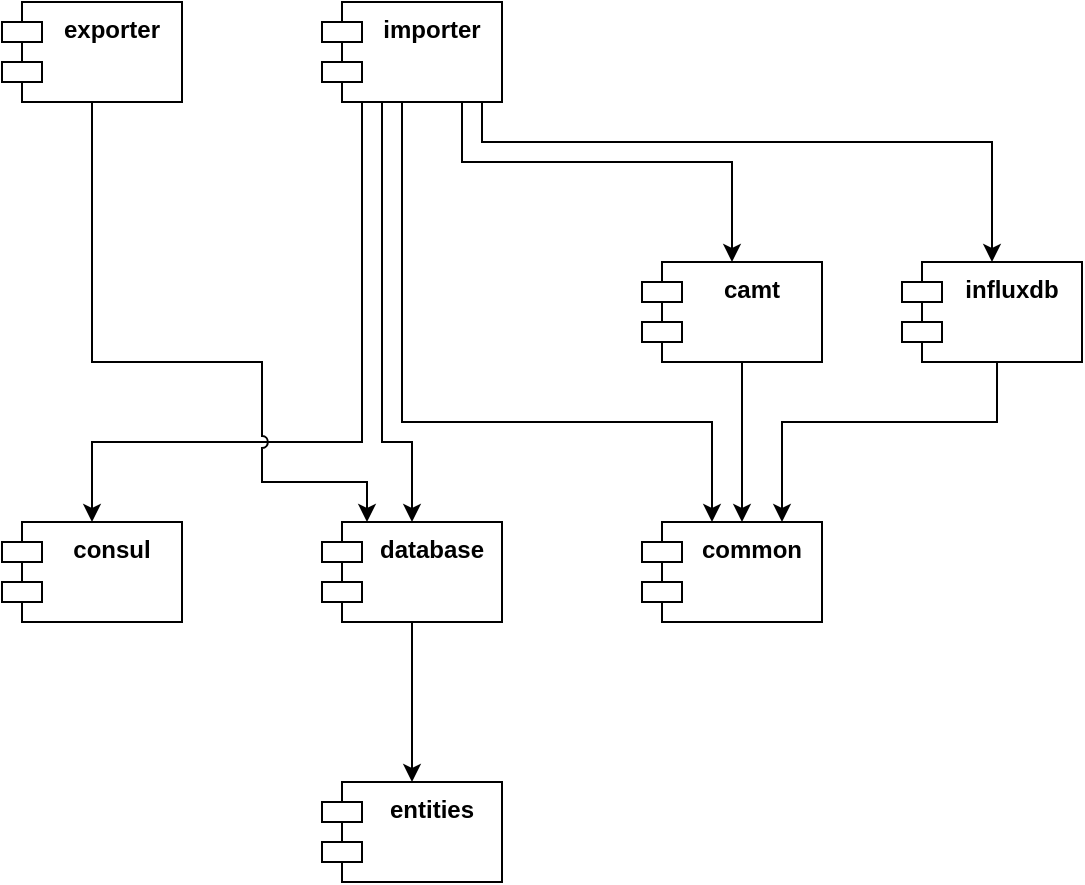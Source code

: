 <mxfile version="26.0.3">
  <diagram name="Seite-1" id="agfh-Vs7QaW2IE-lK_Tv">
    <mxGraphModel dx="989" dy="557" grid="1" gridSize="10" guides="1" tooltips="1" connect="1" arrows="1" fold="1" page="1" pageScale="1" pageWidth="827" pageHeight="1169" math="0" shadow="0">
      <root>
        <mxCell id="0" />
        <mxCell id="1" parent="0" />
        <mxCell id="NSrIrMegeeF5IC3uB9Vf-1" value="consul" style="shape=module;align=left;spacingLeft=20;align=center;verticalAlign=top;whiteSpace=wrap;html=1;fontStyle=1" parent="1" vertex="1">
          <mxGeometry x="110" y="440" width="90" height="50" as="geometry" />
        </mxCell>
        <mxCell id="NSrIrMegeeF5IC3uB9Vf-5" value="" style="edgeStyle=orthogonalEdgeStyle;rounded=0;orthogonalLoop=1;jettySize=auto;html=1;" parent="1" source="NSrIrMegeeF5IC3uB9Vf-2" target="NSrIrMegeeF5IC3uB9Vf-4" edge="1">
          <mxGeometry relative="1" as="geometry" />
        </mxCell>
        <mxCell id="NSrIrMegeeF5IC3uB9Vf-2" value="database" style="shape=module;align=left;spacingLeft=20;align=center;verticalAlign=top;whiteSpace=wrap;html=1;fontStyle=1" parent="1" vertex="1">
          <mxGeometry x="270" y="440" width="90" height="50" as="geometry" />
        </mxCell>
        <mxCell id="NSrIrMegeeF5IC3uB9Vf-3" value="common" style="shape=module;align=left;spacingLeft=20;align=center;verticalAlign=top;whiteSpace=wrap;html=1;fontStyle=1" parent="1" vertex="1">
          <mxGeometry x="430" y="440" width="90" height="50" as="geometry" />
        </mxCell>
        <mxCell id="NSrIrMegeeF5IC3uB9Vf-4" value="entities" style="shape=module;align=left;spacingLeft=20;align=center;verticalAlign=top;whiteSpace=wrap;html=1;fontStyle=1" parent="1" vertex="1">
          <mxGeometry x="270" y="570" width="90" height="50" as="geometry" />
        </mxCell>
        <mxCell id="NSrIrMegeeF5IC3uB9Vf-16" style="edgeStyle=orthogonalEdgeStyle;rounded=0;orthogonalLoop=1;jettySize=auto;html=1;" parent="1" source="NSrIrMegeeF5IC3uB9Vf-6" target="NSrIrMegeeF5IC3uB9Vf-3" edge="1">
          <mxGeometry relative="1" as="geometry">
            <Array as="points">
              <mxPoint x="480" y="400" />
              <mxPoint x="480" y="400" />
            </Array>
          </mxGeometry>
        </mxCell>
        <mxCell id="NSrIrMegeeF5IC3uB9Vf-6" value="camt" style="shape=module;align=left;spacingLeft=20;align=center;verticalAlign=top;whiteSpace=wrap;html=1;fontStyle=1" parent="1" vertex="1">
          <mxGeometry x="430" y="310" width="90" height="50" as="geometry" />
        </mxCell>
        <mxCell id="NSrIrMegeeF5IC3uB9Vf-17" style="edgeStyle=orthogonalEdgeStyle;rounded=0;orthogonalLoop=1;jettySize=auto;html=1;entryX=0.75;entryY=0;entryDx=0;entryDy=0;" parent="1" edge="1">
          <mxGeometry relative="1" as="geometry">
            <mxPoint x="607.51" y="360" as="sourcePoint" />
            <mxPoint x="500" y="440" as="targetPoint" />
            <Array as="points">
              <mxPoint x="607.5" y="390" />
              <mxPoint x="499.5" y="390" />
            </Array>
          </mxGeometry>
        </mxCell>
        <mxCell id="NSrIrMegeeF5IC3uB9Vf-7" value="influxdb" style="shape=module;align=left;spacingLeft=20;align=center;verticalAlign=top;whiteSpace=wrap;html=1;fontStyle=1" parent="1" vertex="1">
          <mxGeometry x="560" y="310" width="90" height="50" as="geometry" />
        </mxCell>
        <mxCell id="NSrIrMegeeF5IC3uB9Vf-9" style="edgeStyle=orthogonalEdgeStyle;rounded=0;orthogonalLoop=1;jettySize=auto;html=1;entryX=0.5;entryY=0;entryDx=0;entryDy=0;" parent="1" source="NSrIrMegeeF5IC3uB9Vf-8" target="NSrIrMegeeF5IC3uB9Vf-2" edge="1">
          <mxGeometry relative="1" as="geometry">
            <Array as="points">
              <mxPoint x="300" y="400" />
              <mxPoint x="315" y="400" />
            </Array>
          </mxGeometry>
        </mxCell>
        <mxCell id="NSrIrMegeeF5IC3uB9Vf-10" style="edgeStyle=orthogonalEdgeStyle;rounded=0;orthogonalLoop=1;jettySize=auto;html=1;" parent="1" source="NSrIrMegeeF5IC3uB9Vf-8" target="NSrIrMegeeF5IC3uB9Vf-1" edge="1">
          <mxGeometry relative="1" as="geometry">
            <Array as="points">
              <mxPoint x="290" y="400" />
              <mxPoint x="155" y="400" />
            </Array>
          </mxGeometry>
        </mxCell>
        <mxCell id="NSrIrMegeeF5IC3uB9Vf-11" style="edgeStyle=orthogonalEdgeStyle;rounded=0;orthogonalLoop=1;jettySize=auto;html=1;" parent="1" edge="1">
          <mxGeometry relative="1" as="geometry">
            <mxPoint x="330" y="230" as="sourcePoint" />
            <mxPoint x="465" y="440" as="targetPoint" />
            <Array as="points">
              <mxPoint x="310" y="230" />
              <mxPoint x="310" y="390" />
              <mxPoint x="465" y="390" />
            </Array>
          </mxGeometry>
        </mxCell>
        <mxCell id="NSrIrMegeeF5IC3uB9Vf-13" style="edgeStyle=orthogonalEdgeStyle;rounded=0;orthogonalLoop=1;jettySize=auto;html=1;" parent="1" source="NSrIrMegeeF5IC3uB9Vf-8" target="NSrIrMegeeF5IC3uB9Vf-6" edge="1">
          <mxGeometry relative="1" as="geometry">
            <Array as="points">
              <mxPoint x="340" y="260" />
              <mxPoint x="475" y="260" />
            </Array>
          </mxGeometry>
        </mxCell>
        <mxCell id="NSrIrMegeeF5IC3uB9Vf-14" style="edgeStyle=orthogonalEdgeStyle;rounded=0;orthogonalLoop=1;jettySize=auto;html=1;" parent="1" source="NSrIrMegeeF5IC3uB9Vf-8" target="NSrIrMegeeF5IC3uB9Vf-7" edge="1">
          <mxGeometry relative="1" as="geometry">
            <Array as="points">
              <mxPoint x="350" y="250" />
              <mxPoint x="605" y="250" />
            </Array>
          </mxGeometry>
        </mxCell>
        <mxCell id="NSrIrMegeeF5IC3uB9Vf-8" value="importer" style="shape=module;align=left;spacingLeft=20;align=center;verticalAlign=top;whiteSpace=wrap;html=1;fontStyle=1" parent="1" vertex="1">
          <mxGeometry x="270" y="180" width="90" height="50" as="geometry" />
        </mxCell>
        <mxCell id="RKk9G3wRlFgK6rlQUtUC-2" style="edgeStyle=orthogonalEdgeStyle;rounded=0;orthogonalLoop=1;jettySize=auto;html=1;entryX=0.25;entryY=0;entryDx=0;entryDy=0;jumpStyle=arc;" edge="1" parent="1" source="RKk9G3wRlFgK6rlQUtUC-1" target="NSrIrMegeeF5IC3uB9Vf-2">
          <mxGeometry relative="1" as="geometry">
            <Array as="points">
              <mxPoint x="155" y="360" />
              <mxPoint x="240" y="360" />
              <mxPoint x="240" y="420" />
              <mxPoint x="293" y="420" />
            </Array>
          </mxGeometry>
        </mxCell>
        <mxCell id="RKk9G3wRlFgK6rlQUtUC-1" value="exporter" style="shape=module;align=left;spacingLeft=20;align=center;verticalAlign=top;whiteSpace=wrap;html=1;fontStyle=1" vertex="1" parent="1">
          <mxGeometry x="110" y="180" width="90" height="50" as="geometry" />
        </mxCell>
      </root>
    </mxGraphModel>
  </diagram>
</mxfile>
